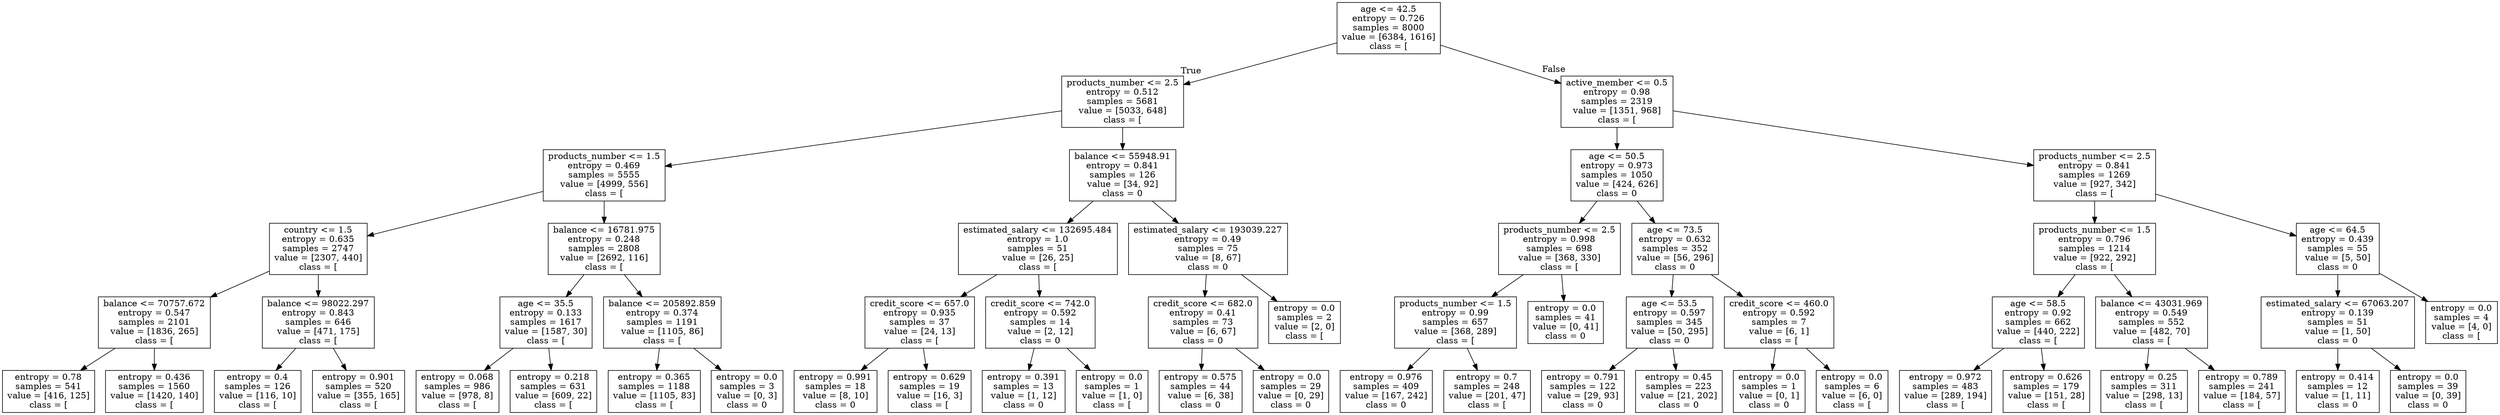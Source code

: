 digraph Tree {
node [shape=box] ;
0 [label="age <= 42.5\nentropy = 0.726\nsamples = 8000\nvalue = [6384, 1616]\nclass = ["] ;
1 [label="products_number <= 2.5\nentropy = 0.512\nsamples = 5681\nvalue = [5033, 648]\nclass = ["] ;
0 -> 1 [labeldistance=2.5, labelangle=45, headlabel="True"] ;
2 [label="products_number <= 1.5\nentropy = 0.469\nsamples = 5555\nvalue = [4999, 556]\nclass = ["] ;
1 -> 2 ;
3 [label="country <= 1.5\nentropy = 0.635\nsamples = 2747\nvalue = [2307, 440]\nclass = ["] ;
2 -> 3 ;
4 [label="balance <= 70757.672\nentropy = 0.547\nsamples = 2101\nvalue = [1836, 265]\nclass = ["] ;
3 -> 4 ;
5 [label="entropy = 0.78\nsamples = 541\nvalue = [416, 125]\nclass = ["] ;
4 -> 5 ;
6 [label="entropy = 0.436\nsamples = 1560\nvalue = [1420, 140]\nclass = ["] ;
4 -> 6 ;
7 [label="balance <= 98022.297\nentropy = 0.843\nsamples = 646\nvalue = [471, 175]\nclass = ["] ;
3 -> 7 ;
8 [label="entropy = 0.4\nsamples = 126\nvalue = [116, 10]\nclass = ["] ;
7 -> 8 ;
9 [label="entropy = 0.901\nsamples = 520\nvalue = [355, 165]\nclass = ["] ;
7 -> 9 ;
10 [label="balance <= 16781.975\nentropy = 0.248\nsamples = 2808\nvalue = [2692, 116]\nclass = ["] ;
2 -> 10 ;
11 [label="age <= 35.5\nentropy = 0.133\nsamples = 1617\nvalue = [1587, 30]\nclass = ["] ;
10 -> 11 ;
12 [label="entropy = 0.068\nsamples = 986\nvalue = [978, 8]\nclass = ["] ;
11 -> 12 ;
13 [label="entropy = 0.218\nsamples = 631\nvalue = [609, 22]\nclass = ["] ;
11 -> 13 ;
14 [label="balance <= 205892.859\nentropy = 0.374\nsamples = 1191\nvalue = [1105, 86]\nclass = ["] ;
10 -> 14 ;
15 [label="entropy = 0.365\nsamples = 1188\nvalue = [1105, 83]\nclass = ["] ;
14 -> 15 ;
16 [label="entropy = 0.0\nsamples = 3\nvalue = [0, 3]\nclass = 0"] ;
14 -> 16 ;
17 [label="balance <= 55948.91\nentropy = 0.841\nsamples = 126\nvalue = [34, 92]\nclass = 0"] ;
1 -> 17 ;
18 [label="estimated_salary <= 132695.484\nentropy = 1.0\nsamples = 51\nvalue = [26, 25]\nclass = ["] ;
17 -> 18 ;
19 [label="credit_score <= 657.0\nentropy = 0.935\nsamples = 37\nvalue = [24, 13]\nclass = ["] ;
18 -> 19 ;
20 [label="entropy = 0.991\nsamples = 18\nvalue = [8, 10]\nclass = 0"] ;
19 -> 20 ;
21 [label="entropy = 0.629\nsamples = 19\nvalue = [16, 3]\nclass = ["] ;
19 -> 21 ;
22 [label="credit_score <= 742.0\nentropy = 0.592\nsamples = 14\nvalue = [2, 12]\nclass = 0"] ;
18 -> 22 ;
23 [label="entropy = 0.391\nsamples = 13\nvalue = [1, 12]\nclass = 0"] ;
22 -> 23 ;
24 [label="entropy = 0.0\nsamples = 1\nvalue = [1, 0]\nclass = ["] ;
22 -> 24 ;
25 [label="estimated_salary <= 193039.227\nentropy = 0.49\nsamples = 75\nvalue = [8, 67]\nclass = 0"] ;
17 -> 25 ;
26 [label="credit_score <= 682.0\nentropy = 0.41\nsamples = 73\nvalue = [6, 67]\nclass = 0"] ;
25 -> 26 ;
27 [label="entropy = 0.575\nsamples = 44\nvalue = [6, 38]\nclass = 0"] ;
26 -> 27 ;
28 [label="entropy = 0.0\nsamples = 29\nvalue = [0, 29]\nclass = 0"] ;
26 -> 28 ;
29 [label="entropy = 0.0\nsamples = 2\nvalue = [2, 0]\nclass = ["] ;
25 -> 29 ;
30 [label="active_member <= 0.5\nentropy = 0.98\nsamples = 2319\nvalue = [1351, 968]\nclass = ["] ;
0 -> 30 [labeldistance=2.5, labelangle=-45, headlabel="False"] ;
31 [label="age <= 50.5\nentropy = 0.973\nsamples = 1050\nvalue = [424, 626]\nclass = 0"] ;
30 -> 31 ;
32 [label="products_number <= 2.5\nentropy = 0.998\nsamples = 698\nvalue = [368, 330]\nclass = ["] ;
31 -> 32 ;
33 [label="products_number <= 1.5\nentropy = 0.99\nsamples = 657\nvalue = [368, 289]\nclass = ["] ;
32 -> 33 ;
34 [label="entropy = 0.976\nsamples = 409\nvalue = [167, 242]\nclass = 0"] ;
33 -> 34 ;
35 [label="entropy = 0.7\nsamples = 248\nvalue = [201, 47]\nclass = ["] ;
33 -> 35 ;
36 [label="entropy = 0.0\nsamples = 41\nvalue = [0, 41]\nclass = 0"] ;
32 -> 36 ;
37 [label="age <= 73.5\nentropy = 0.632\nsamples = 352\nvalue = [56, 296]\nclass = 0"] ;
31 -> 37 ;
38 [label="age <= 53.5\nentropy = 0.597\nsamples = 345\nvalue = [50, 295]\nclass = 0"] ;
37 -> 38 ;
39 [label="entropy = 0.791\nsamples = 122\nvalue = [29, 93]\nclass = 0"] ;
38 -> 39 ;
40 [label="entropy = 0.45\nsamples = 223\nvalue = [21, 202]\nclass = 0"] ;
38 -> 40 ;
41 [label="credit_score <= 460.0\nentropy = 0.592\nsamples = 7\nvalue = [6, 1]\nclass = ["] ;
37 -> 41 ;
42 [label="entropy = 0.0\nsamples = 1\nvalue = [0, 1]\nclass = 0"] ;
41 -> 42 ;
43 [label="entropy = 0.0\nsamples = 6\nvalue = [6, 0]\nclass = ["] ;
41 -> 43 ;
44 [label="products_number <= 2.5\nentropy = 0.841\nsamples = 1269\nvalue = [927, 342]\nclass = ["] ;
30 -> 44 ;
45 [label="products_number <= 1.5\nentropy = 0.796\nsamples = 1214\nvalue = [922, 292]\nclass = ["] ;
44 -> 45 ;
46 [label="age <= 58.5\nentropy = 0.92\nsamples = 662\nvalue = [440, 222]\nclass = ["] ;
45 -> 46 ;
47 [label="entropy = 0.972\nsamples = 483\nvalue = [289, 194]\nclass = ["] ;
46 -> 47 ;
48 [label="entropy = 0.626\nsamples = 179\nvalue = [151, 28]\nclass = ["] ;
46 -> 48 ;
49 [label="balance <= 43031.969\nentropy = 0.549\nsamples = 552\nvalue = [482, 70]\nclass = ["] ;
45 -> 49 ;
50 [label="entropy = 0.25\nsamples = 311\nvalue = [298, 13]\nclass = ["] ;
49 -> 50 ;
51 [label="entropy = 0.789\nsamples = 241\nvalue = [184, 57]\nclass = ["] ;
49 -> 51 ;
52 [label="age <= 64.5\nentropy = 0.439\nsamples = 55\nvalue = [5, 50]\nclass = 0"] ;
44 -> 52 ;
53 [label="estimated_salary <= 67063.207\nentropy = 0.139\nsamples = 51\nvalue = [1, 50]\nclass = 0"] ;
52 -> 53 ;
54 [label="entropy = 0.414\nsamples = 12\nvalue = [1, 11]\nclass = 0"] ;
53 -> 54 ;
55 [label="entropy = 0.0\nsamples = 39\nvalue = [0, 39]\nclass = 0"] ;
53 -> 55 ;
56 [label="entropy = 0.0\nsamples = 4\nvalue = [4, 0]\nclass = ["] ;
52 -> 56 ;
}